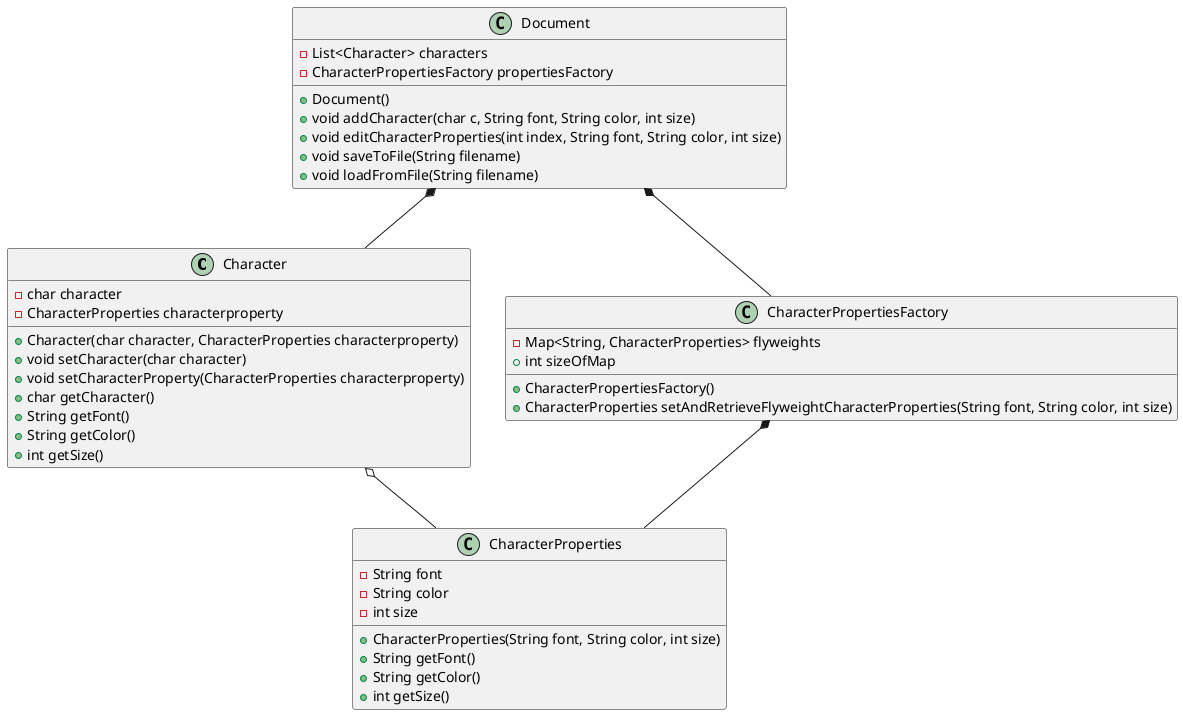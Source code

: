 @startuml
class Character {
- char character
- CharacterProperties characterproperty
+ Character(char character, CharacterProperties characterproperty)
+ void setCharacter(char character)
+ void setCharacterProperty(CharacterProperties characterproperty)
+ char getCharacter()
+ String getFont()
+ String getColor()
+ int getSize()
}

class CharacterProperties {
- String font
- String color
- int size
+ CharacterProperties(String font, String color, int size)
+ String getFont()
+ String getColor()
+ int getSize()
}

Character o-- CharacterProperties

class CharacterPropertiesFactory {
- Map<String, CharacterProperties> flyweights
+ CharacterPropertiesFactory()
+ CharacterProperties setAndRetrieveFlyweightCharacterProperties(String font, String color, int size)
+ int sizeOfMap
}

class Document {
- List<Character> characters
- CharacterPropertiesFactory propertiesFactory
+ Document()
+ void addCharacter(char c, String font, String color, int size)
+ void editCharacterProperties(int index, String font, String color, int size)
+ void saveToFile(String filename)
+ void loadFromFile(String filename)
}

Document *-- CharacterPropertiesFactory
Document *-- Character
CharacterPropertiesFactory *-- CharacterProperties

@enduml